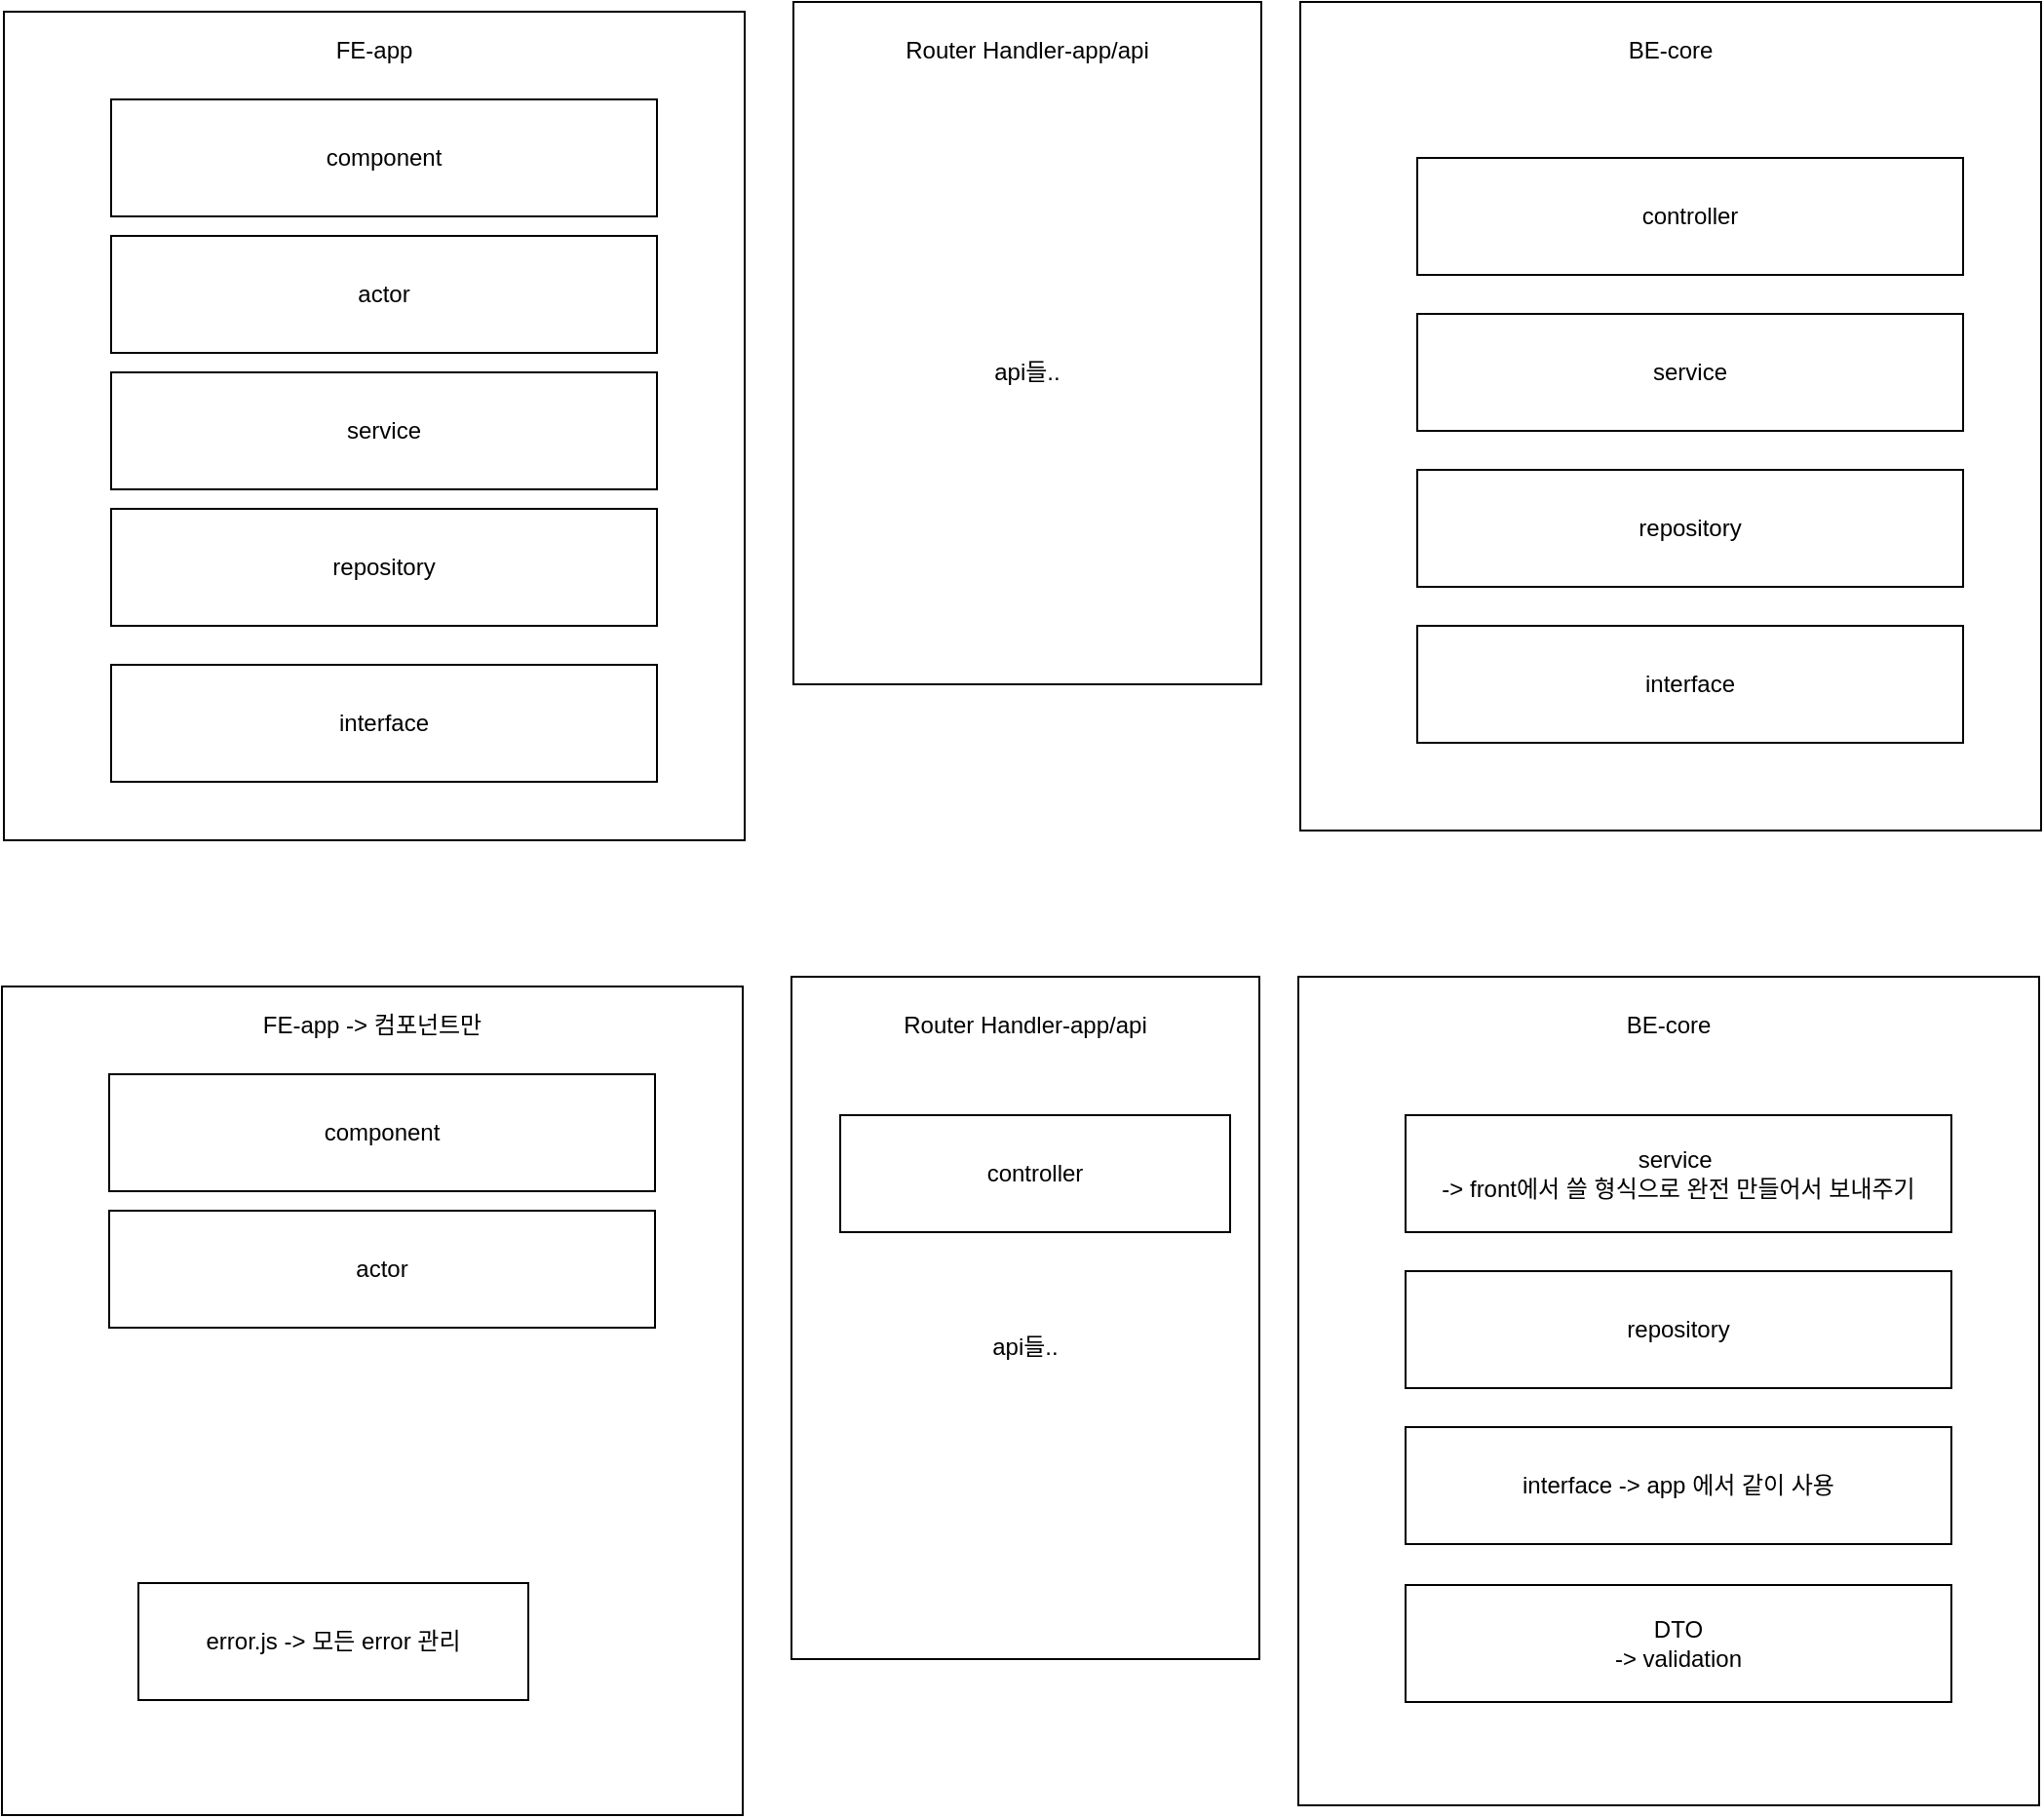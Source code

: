 <mxfile version="24.4.9" type="github">
  <diagram name="페이지-1" id="1v9ftmxMLewAZDZeclnK">
    <mxGraphModel dx="2060" dy="1054" grid="1" gridSize="10" guides="1" tooltips="1" connect="1" arrows="1" fold="1" page="1" pageScale="1" pageWidth="827" pageHeight="1169" math="0" shadow="0">
      <root>
        <mxCell id="0" />
        <mxCell id="1" parent="0" />
        <mxCell id="cY8O7p1p9LEQL0qUz4Aw-24" value="" style="rounded=0;whiteSpace=wrap;html=1;" vertex="1" parent="1">
          <mxGeometry x="730" y="150" width="380" height="425" as="geometry" />
        </mxCell>
        <mxCell id="cY8O7p1p9LEQL0qUz4Aw-22" value="" style="rounded=0;whiteSpace=wrap;html=1;" vertex="1" parent="1">
          <mxGeometry x="65" y="155" width="380" height="425" as="geometry" />
        </mxCell>
        <mxCell id="cY8O7p1p9LEQL0qUz4Aw-3" value="" style="rounded=0;whiteSpace=wrap;html=1;" vertex="1" parent="1">
          <mxGeometry x="470" y="150" width="240" height="350" as="geometry" />
        </mxCell>
        <mxCell id="cY8O7p1p9LEQL0qUz4Aw-4" value="Router Handler-app/api" style="text;html=1;align=center;verticalAlign=middle;whiteSpace=wrap;rounded=0;" vertex="1" parent="1">
          <mxGeometry x="525" y="160" width="130" height="30" as="geometry" />
        </mxCell>
        <mxCell id="cY8O7p1p9LEQL0qUz4Aw-5" value="FE-app" style="text;html=1;align=center;verticalAlign=middle;whiteSpace=wrap;rounded=0;" vertex="1" parent="1">
          <mxGeometry x="190" y="160" width="130" height="30" as="geometry" />
        </mxCell>
        <mxCell id="cY8O7p1p9LEQL0qUz4Aw-6" value="BE-core" style="text;html=1;align=center;verticalAlign=middle;whiteSpace=wrap;rounded=0;" vertex="1" parent="1">
          <mxGeometry x="855" y="160" width="130" height="30" as="geometry" />
        </mxCell>
        <mxCell id="cY8O7p1p9LEQL0qUz4Aw-7" value="component" style="rounded=0;whiteSpace=wrap;html=1;" vertex="1" parent="1">
          <mxGeometry x="120" y="200" width="280" height="60" as="geometry" />
        </mxCell>
        <mxCell id="cY8O7p1p9LEQL0qUz4Aw-8" value="repository" style="rounded=0;whiteSpace=wrap;html=1;" vertex="1" parent="1">
          <mxGeometry x="120" y="410" width="280" height="60" as="geometry" />
        </mxCell>
        <mxCell id="cY8O7p1p9LEQL0qUz4Aw-9" value="interface" style="rounded=0;whiteSpace=wrap;html=1;" vertex="1" parent="1">
          <mxGeometry x="120" y="490" width="280" height="60" as="geometry" />
        </mxCell>
        <mxCell id="cY8O7p1p9LEQL0qUz4Aw-10" value="service" style="rounded=0;whiteSpace=wrap;html=1;" vertex="1" parent="1">
          <mxGeometry x="120" y="340" width="280" height="60" as="geometry" />
        </mxCell>
        <mxCell id="cY8O7p1p9LEQL0qUz4Aw-11" value="repository" style="rounded=0;whiteSpace=wrap;html=1;" vertex="1" parent="1">
          <mxGeometry x="790" y="390" width="280" height="60" as="geometry" />
        </mxCell>
        <mxCell id="cY8O7p1p9LEQL0qUz4Aw-12" value="interface" style="rounded=0;whiteSpace=wrap;html=1;" vertex="1" parent="1">
          <mxGeometry x="790" y="470" width="280" height="60" as="geometry" />
        </mxCell>
        <mxCell id="cY8O7p1p9LEQL0qUz4Aw-13" value="service" style="rounded=0;whiteSpace=wrap;html=1;" vertex="1" parent="1">
          <mxGeometry x="790" y="310" width="280" height="60" as="geometry" />
        </mxCell>
        <mxCell id="cY8O7p1p9LEQL0qUz4Aw-20" value="controller" style="rounded=0;whiteSpace=wrap;html=1;" vertex="1" parent="1">
          <mxGeometry x="790" y="230" width="280" height="60" as="geometry" />
        </mxCell>
        <mxCell id="cY8O7p1p9LEQL0qUz4Aw-23" value="actor" style="rounded=0;whiteSpace=wrap;html=1;" vertex="1" parent="1">
          <mxGeometry x="120" y="270" width="280" height="60" as="geometry" />
        </mxCell>
        <mxCell id="cY8O7p1p9LEQL0qUz4Aw-26" value="api들.." style="text;html=1;align=center;verticalAlign=middle;whiteSpace=wrap;rounded=0;" vertex="1" parent="1">
          <mxGeometry x="560" y="325" width="60" height="30" as="geometry" />
        </mxCell>
        <mxCell id="cY8O7p1p9LEQL0qUz4Aw-27" value="" style="rounded=0;whiteSpace=wrap;html=1;" vertex="1" parent="1">
          <mxGeometry x="729" y="650" width="380" height="425" as="geometry" />
        </mxCell>
        <mxCell id="cY8O7p1p9LEQL0qUz4Aw-28" value="" style="rounded=0;whiteSpace=wrap;html=1;" vertex="1" parent="1">
          <mxGeometry x="64" y="655" width="380" height="425" as="geometry" />
        </mxCell>
        <mxCell id="cY8O7p1p9LEQL0qUz4Aw-29" value="" style="rounded=0;whiteSpace=wrap;html=1;" vertex="1" parent="1">
          <mxGeometry x="469" y="650" width="240" height="350" as="geometry" />
        </mxCell>
        <mxCell id="cY8O7p1p9LEQL0qUz4Aw-30" value="Router Handler-app/api" style="text;html=1;align=center;verticalAlign=middle;whiteSpace=wrap;rounded=0;" vertex="1" parent="1">
          <mxGeometry x="524" y="660" width="130" height="30" as="geometry" />
        </mxCell>
        <mxCell id="cY8O7p1p9LEQL0qUz4Aw-31" value="FE-app -&amp;gt; 컴포넌트만" style="text;html=1;align=center;verticalAlign=middle;whiteSpace=wrap;rounded=0;" vertex="1" parent="1">
          <mxGeometry x="189" y="660" width="130" height="30" as="geometry" />
        </mxCell>
        <mxCell id="cY8O7p1p9LEQL0qUz4Aw-32" value="BE-core" style="text;html=1;align=center;verticalAlign=middle;whiteSpace=wrap;rounded=0;" vertex="1" parent="1">
          <mxGeometry x="854" y="660" width="130" height="30" as="geometry" />
        </mxCell>
        <mxCell id="cY8O7p1p9LEQL0qUz4Aw-33" value="component" style="rounded=0;whiteSpace=wrap;html=1;" vertex="1" parent="1">
          <mxGeometry x="119" y="700" width="280" height="60" as="geometry" />
        </mxCell>
        <mxCell id="cY8O7p1p9LEQL0qUz4Aw-37" value="repository" style="rounded=0;whiteSpace=wrap;html=1;" vertex="1" parent="1">
          <mxGeometry x="784" y="801" width="280" height="60" as="geometry" />
        </mxCell>
        <mxCell id="cY8O7p1p9LEQL0qUz4Aw-38" value="interface -&amp;gt; app 에서 같이 사용" style="rounded=0;whiteSpace=wrap;html=1;" vertex="1" parent="1">
          <mxGeometry x="784" y="881" width="280" height="60" as="geometry" />
        </mxCell>
        <mxCell id="cY8O7p1p9LEQL0qUz4Aw-39" value="service&amp;nbsp;&lt;div&gt;-&amp;gt; front에서 쓸 형식으로 완전 만들어서 보내주기&lt;/div&gt;" style="rounded=0;whiteSpace=wrap;html=1;" vertex="1" parent="1">
          <mxGeometry x="784" y="721" width="280" height="60" as="geometry" />
        </mxCell>
        <mxCell id="cY8O7p1p9LEQL0qUz4Aw-40" value="controller" style="rounded=0;whiteSpace=wrap;html=1;" vertex="1" parent="1">
          <mxGeometry x="494" y="721" width="200" height="60" as="geometry" />
        </mxCell>
        <mxCell id="cY8O7p1p9LEQL0qUz4Aw-41" value="actor" style="rounded=0;whiteSpace=wrap;html=1;" vertex="1" parent="1">
          <mxGeometry x="119" y="770" width="280" height="60" as="geometry" />
        </mxCell>
        <mxCell id="cY8O7p1p9LEQL0qUz4Aw-42" value="api들.." style="text;html=1;align=center;verticalAlign=middle;whiteSpace=wrap;rounded=0;" vertex="1" parent="1">
          <mxGeometry x="559" y="825" width="60" height="30" as="geometry" />
        </mxCell>
        <mxCell id="cY8O7p1p9LEQL0qUz4Aw-43" value="error.js -&amp;gt; 모든 error 관리" style="rounded=0;whiteSpace=wrap;html=1;" vertex="1" parent="1">
          <mxGeometry x="134" y="961" width="200" height="60" as="geometry" />
        </mxCell>
        <mxCell id="cY8O7p1p9LEQL0qUz4Aw-44" value="DTO&lt;div&gt;-&amp;gt; validation&lt;/div&gt;" style="rounded=0;whiteSpace=wrap;html=1;" vertex="1" parent="1">
          <mxGeometry x="784" y="962" width="280" height="60" as="geometry" />
        </mxCell>
      </root>
    </mxGraphModel>
  </diagram>
</mxfile>
